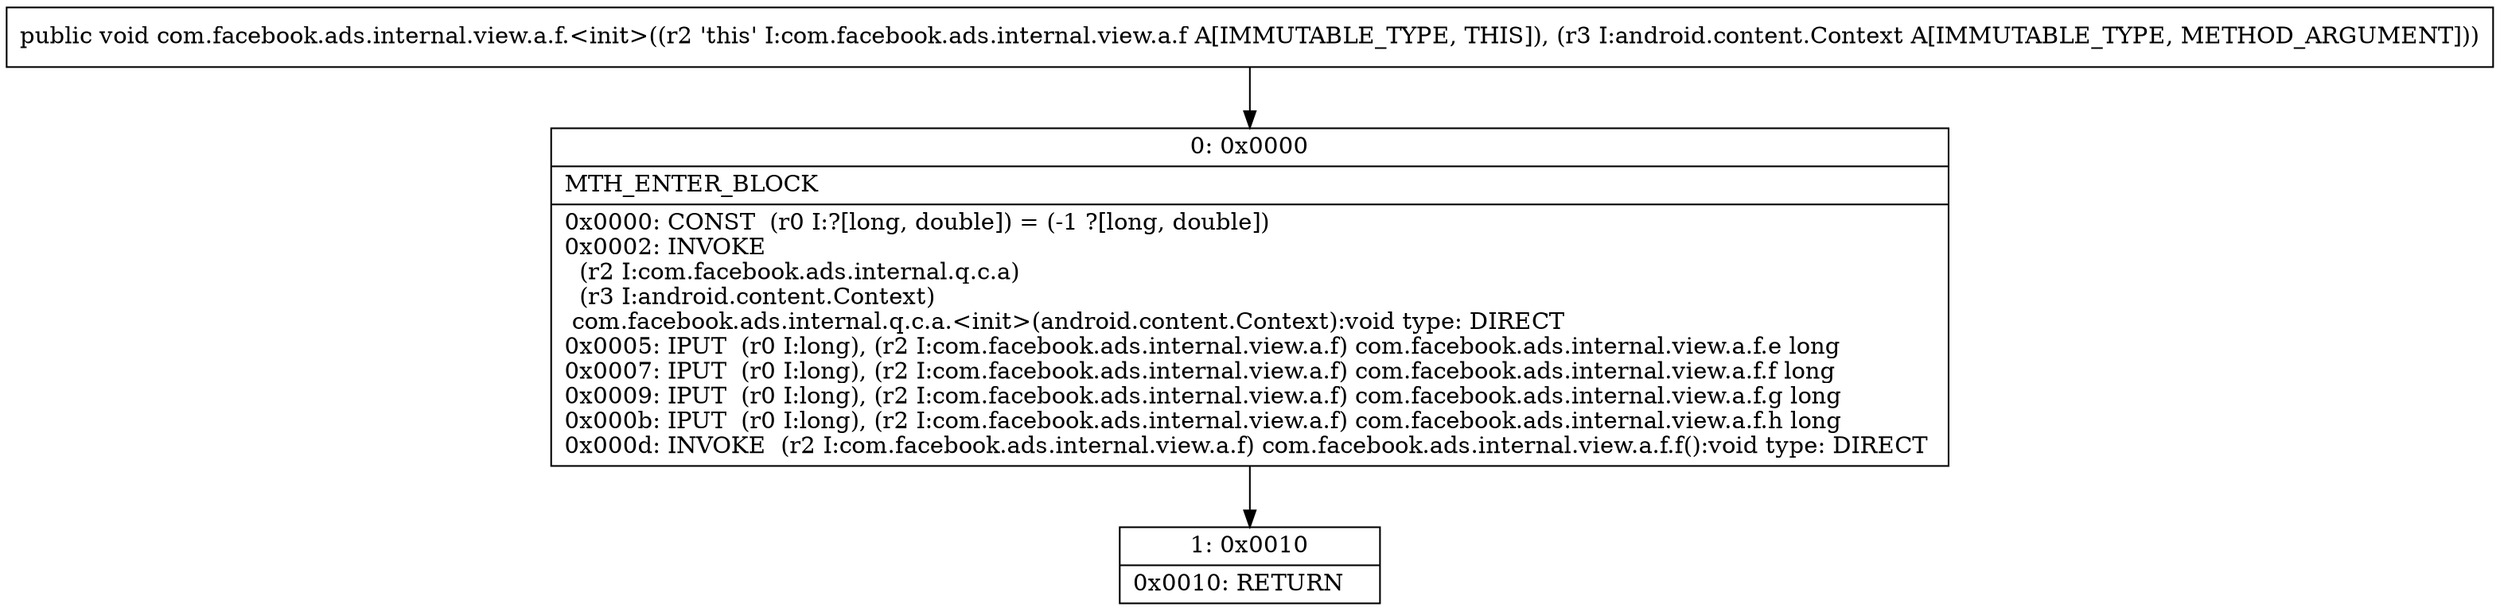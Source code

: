 digraph "CFG forcom.facebook.ads.internal.view.a.f.\<init\>(Landroid\/content\/Context;)V" {
Node_0 [shape=record,label="{0\:\ 0x0000|MTH_ENTER_BLOCK\l|0x0000: CONST  (r0 I:?[long, double]) = (\-1 ?[long, double]) \l0x0002: INVOKE  \l  (r2 I:com.facebook.ads.internal.q.c.a)\l  (r3 I:android.content.Context)\l com.facebook.ads.internal.q.c.a.\<init\>(android.content.Context):void type: DIRECT \l0x0005: IPUT  (r0 I:long), (r2 I:com.facebook.ads.internal.view.a.f) com.facebook.ads.internal.view.a.f.e long \l0x0007: IPUT  (r0 I:long), (r2 I:com.facebook.ads.internal.view.a.f) com.facebook.ads.internal.view.a.f.f long \l0x0009: IPUT  (r0 I:long), (r2 I:com.facebook.ads.internal.view.a.f) com.facebook.ads.internal.view.a.f.g long \l0x000b: IPUT  (r0 I:long), (r2 I:com.facebook.ads.internal.view.a.f) com.facebook.ads.internal.view.a.f.h long \l0x000d: INVOKE  (r2 I:com.facebook.ads.internal.view.a.f) com.facebook.ads.internal.view.a.f.f():void type: DIRECT \l}"];
Node_1 [shape=record,label="{1\:\ 0x0010|0x0010: RETURN   \l}"];
MethodNode[shape=record,label="{public void com.facebook.ads.internal.view.a.f.\<init\>((r2 'this' I:com.facebook.ads.internal.view.a.f A[IMMUTABLE_TYPE, THIS]), (r3 I:android.content.Context A[IMMUTABLE_TYPE, METHOD_ARGUMENT])) }"];
MethodNode -> Node_0;
Node_0 -> Node_1;
}

